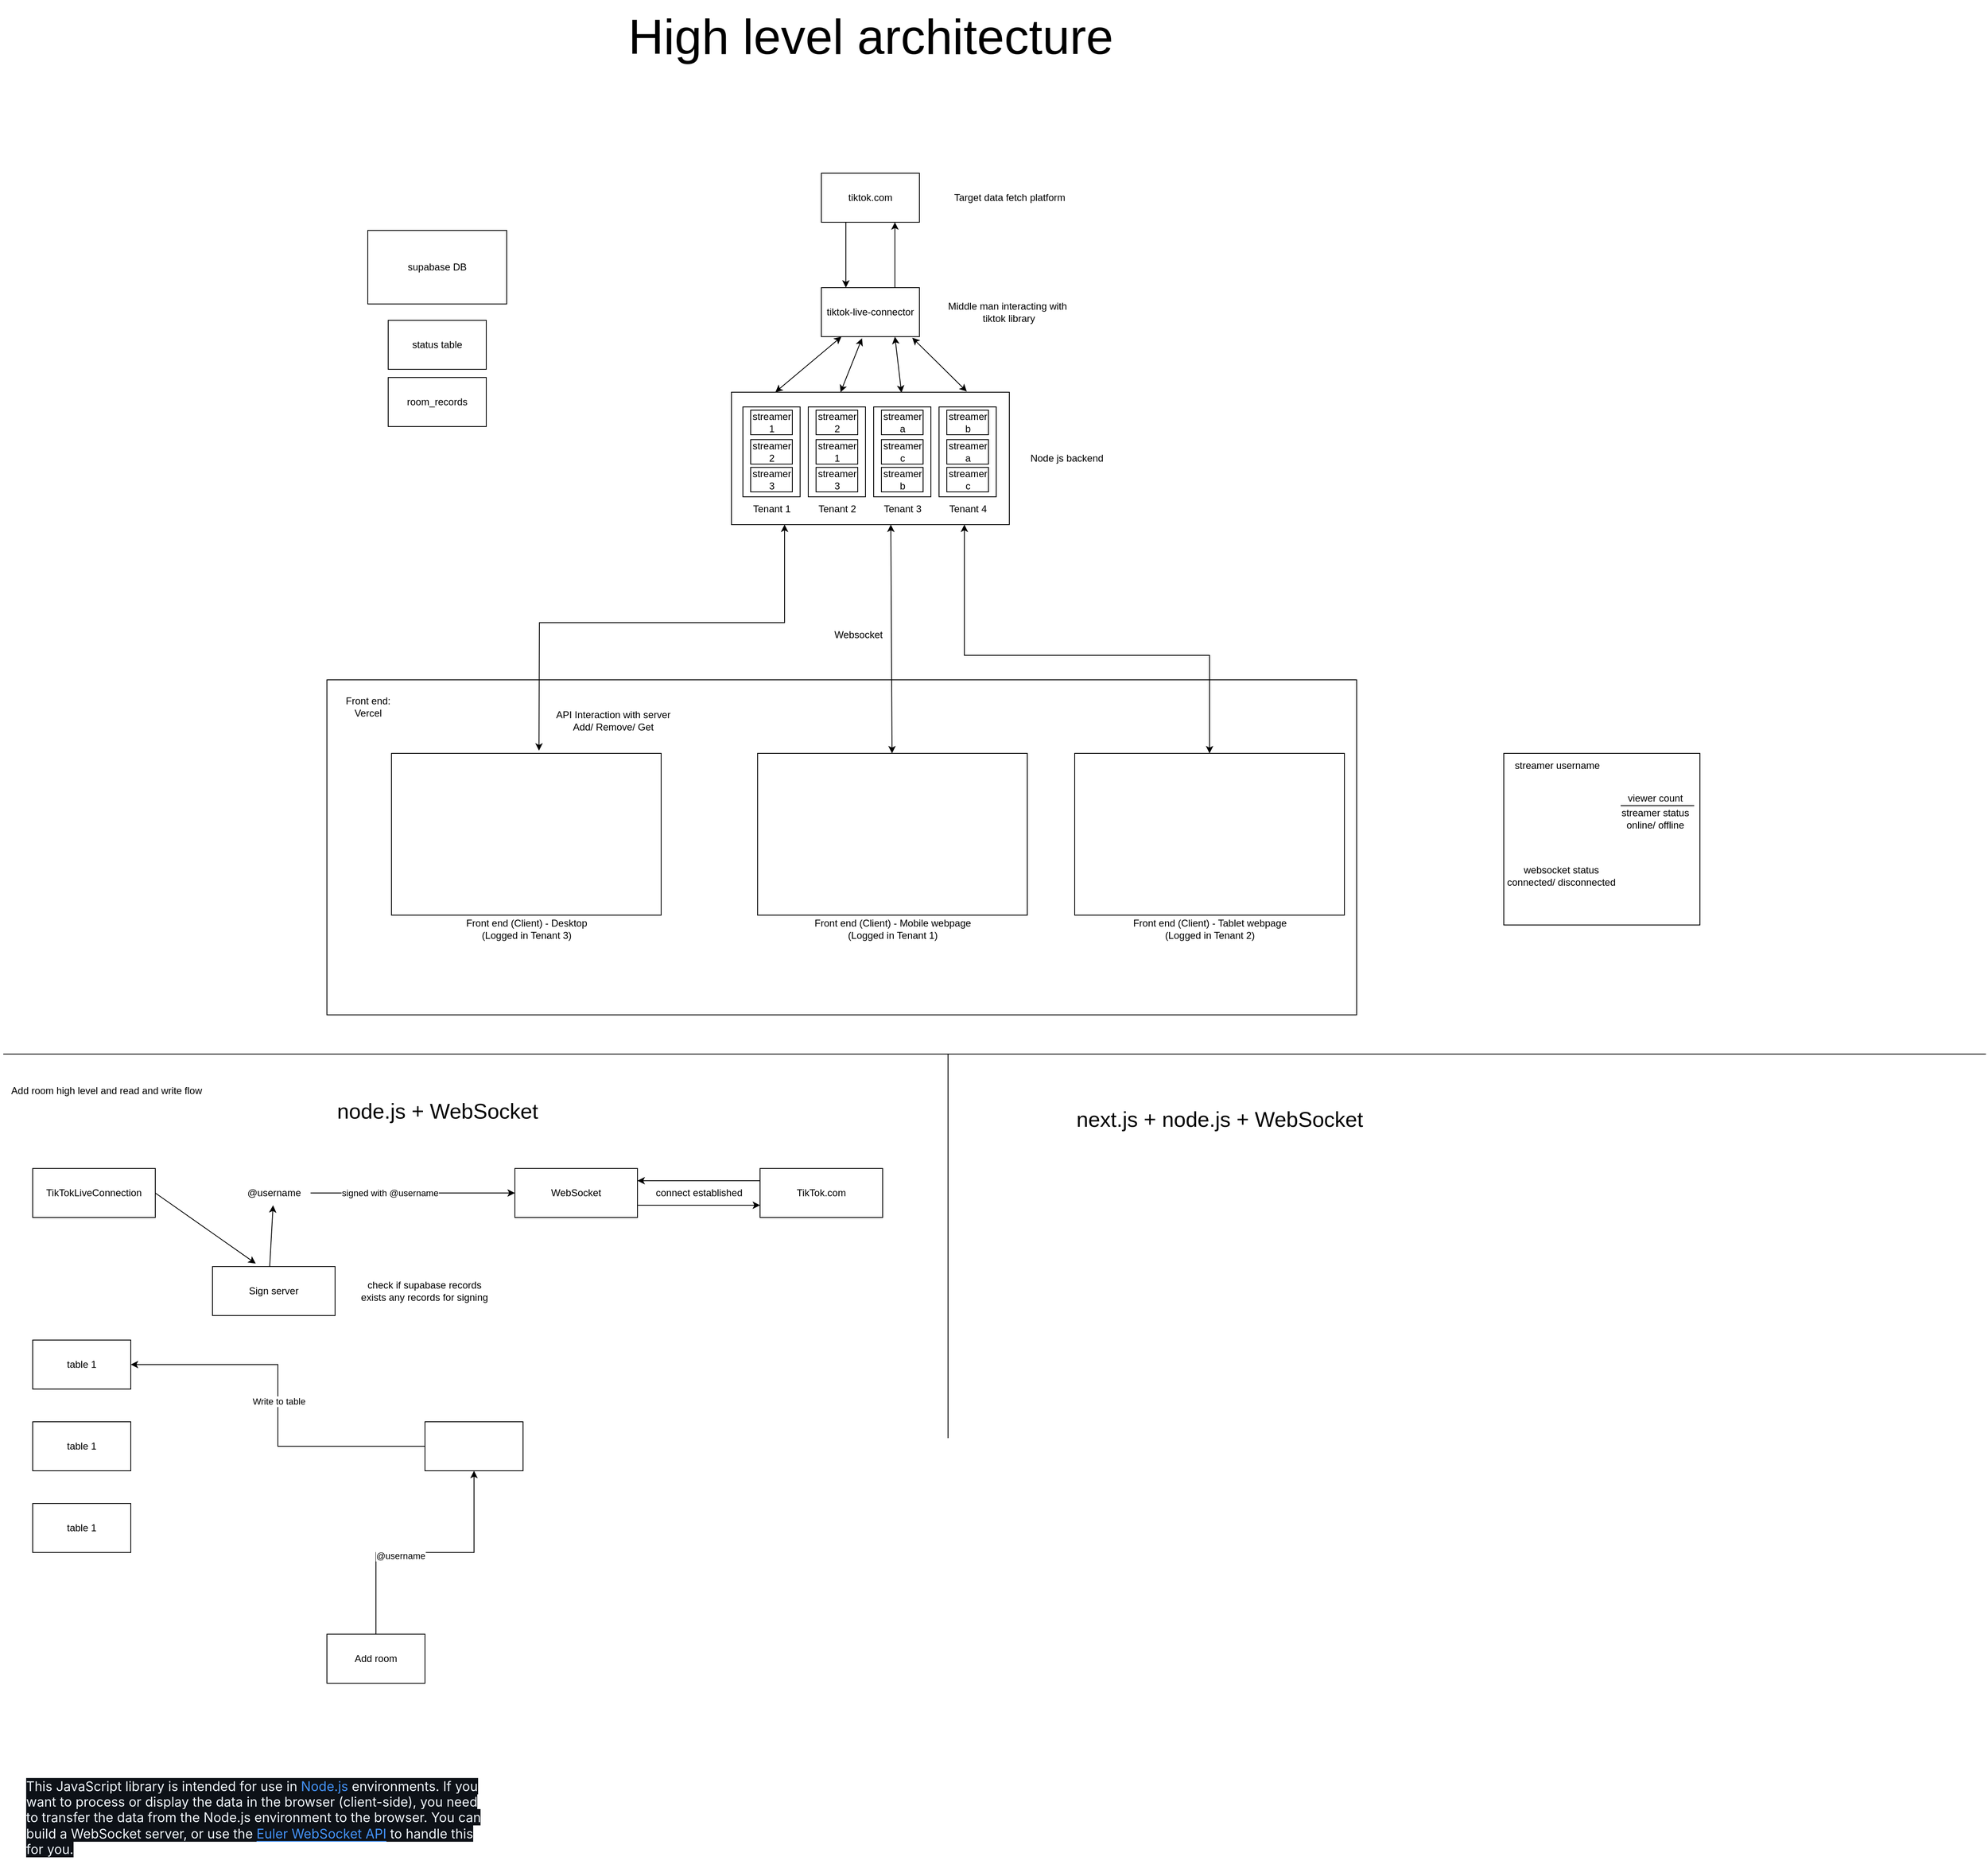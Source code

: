 <mxfile version="28.0.9">
  <diagram name="Page-1" id="sUdMuPfdtWDkw-8FiHI2">
    <mxGraphModel dx="4754" dy="3396" grid="1" gridSize="10" guides="1" tooltips="1" connect="1" arrows="1" fold="1" page="1" pageScale="1" pageWidth="850" pageHeight="1100" math="0" shadow="0">
      <root>
        <mxCell id="0" />
        <mxCell id="1" parent="0" />
        <mxCell id="PvUwMP0Rzv3YbJZ_aNjT-94" value="" style="rounded=0;whiteSpace=wrap;html=1;" vertex="1" parent="1">
          <mxGeometry x="-400" y="582" width="1260" height="410" as="geometry" />
        </mxCell>
        <mxCell id="PvUwMP0Rzv3YbJZ_aNjT-7" value="" style="rounded=0;whiteSpace=wrap;html=1;" vertex="1" parent="1">
          <mxGeometry x="95" y="230" width="340" height="162" as="geometry" />
        </mxCell>
        <mxCell id="PvUwMP0Rzv3YbJZ_aNjT-9" value="" style="rounded=0;whiteSpace=wrap;html=1;" vertex="1" parent="1">
          <mxGeometry x="127" y="672" width="330" height="198" as="geometry" />
        </mxCell>
        <mxCell id="PvUwMP0Rzv3YbJZ_aNjT-6" value="" style="rounded=0;whiteSpace=wrap;html=1;" vertex="1" parent="1">
          <mxGeometry x="109" y="248" width="70" height="110" as="geometry" />
        </mxCell>
        <mxCell id="PvUwMP0Rzv3YbJZ_aNjT-8" value="supabase DB" style="rounded=0;whiteSpace=wrap;html=1;" vertex="1" parent="1">
          <mxGeometry x="-350" y="32" width="170" height="90" as="geometry" />
        </mxCell>
        <mxCell id="PvUwMP0Rzv3YbJZ_aNjT-10" value="Front end (Client) - Mobile webpage&lt;br&gt;(Logged in Tenant 1)" style="text;html=1;align=center;verticalAlign=middle;resizable=0;points=[];autosize=1;strokeColor=none;fillColor=none;" vertex="1" parent="1">
          <mxGeometry x="187" y="867" width="210" height="40" as="geometry" />
        </mxCell>
        <mxCell id="PvUwMP0Rzv3YbJZ_aNjT-12" value="Tenant 1" style="text;html=1;align=center;verticalAlign=middle;resizable=0;points=[];autosize=1;strokeColor=none;fillColor=none;" vertex="1" parent="1">
          <mxGeometry x="109" y="358" width="70" height="30" as="geometry" />
        </mxCell>
        <mxCell id="PvUwMP0Rzv3YbJZ_aNjT-20" value="" style="rounded=0;whiteSpace=wrap;html=1;" vertex="1" parent="1">
          <mxGeometry x="269" y="248" width="70" height="110" as="geometry" />
        </mxCell>
        <mxCell id="PvUwMP0Rzv3YbJZ_aNjT-21" value="" style="rounded=0;whiteSpace=wrap;html=1;" vertex="1" parent="1">
          <mxGeometry x="349" y="248" width="70" height="110" as="geometry" />
        </mxCell>
        <mxCell id="PvUwMP0Rzv3YbJZ_aNjT-23" value="Tenant 2" style="text;html=1;align=center;verticalAlign=middle;resizable=0;points=[];autosize=1;strokeColor=none;fillColor=none;" vertex="1" parent="1">
          <mxGeometry x="189" y="358" width="70" height="30" as="geometry" />
        </mxCell>
        <mxCell id="PvUwMP0Rzv3YbJZ_aNjT-24" value="Tenant 3" style="text;html=1;align=center;verticalAlign=middle;resizable=0;points=[];autosize=1;strokeColor=none;fillColor=none;" vertex="1" parent="1">
          <mxGeometry x="269" y="358" width="70" height="30" as="geometry" />
        </mxCell>
        <mxCell id="PvUwMP0Rzv3YbJZ_aNjT-25" value="Tenant 4" style="text;html=1;align=center;verticalAlign=middle;resizable=0;points=[];autosize=1;strokeColor=none;fillColor=none;" vertex="1" parent="1">
          <mxGeometry x="349" y="358" width="70" height="30" as="geometry" />
        </mxCell>
        <mxCell id="PvUwMP0Rzv3YbJZ_aNjT-26" value="Websocket" style="text;html=1;align=center;verticalAlign=middle;resizable=0;points=[];autosize=1;strokeColor=none;fillColor=none;" vertex="1" parent="1">
          <mxGeometry x="210" y="512" width="80" height="30" as="geometry" />
        </mxCell>
        <mxCell id="PvUwMP0Rzv3YbJZ_aNjT-28" value="streamer 1" style="rounded=0;whiteSpace=wrap;html=1;" vertex="1" parent="1">
          <mxGeometry x="118.5" y="252" width="51" height="30" as="geometry" />
        </mxCell>
        <mxCell id="PvUwMP0Rzv3YbJZ_aNjT-29" value="streamer&lt;div&gt;2&lt;/div&gt;" style="rounded=0;whiteSpace=wrap;html=1;" vertex="1" parent="1">
          <mxGeometry x="118.5" y="288" width="51" height="30" as="geometry" />
        </mxCell>
        <mxCell id="PvUwMP0Rzv3YbJZ_aNjT-30" value="streamer&lt;div&gt;3&lt;/div&gt;" style="rounded=0;whiteSpace=wrap;html=1;" vertex="1" parent="1">
          <mxGeometry x="118.5" y="322" width="51" height="30" as="geometry" />
        </mxCell>
        <mxCell id="PvUwMP0Rzv3YbJZ_aNjT-35" value="" style="rounded=0;whiteSpace=wrap;html=1;" vertex="1" parent="1">
          <mxGeometry x="189" y="248" width="70" height="110" as="geometry" />
        </mxCell>
        <mxCell id="PvUwMP0Rzv3YbJZ_aNjT-36" value="streamer 2" style="rounded=0;whiteSpace=wrap;html=1;" vertex="1" parent="1">
          <mxGeometry x="198.5" y="252" width="51" height="30" as="geometry" />
        </mxCell>
        <mxCell id="PvUwMP0Rzv3YbJZ_aNjT-37" value="streamer 1" style="rounded=0;whiteSpace=wrap;html=1;" vertex="1" parent="1">
          <mxGeometry x="198.5" y="288" width="51" height="30" as="geometry" />
        </mxCell>
        <mxCell id="PvUwMP0Rzv3YbJZ_aNjT-38" value="streamer 3" style="rounded=0;whiteSpace=wrap;html=1;" vertex="1" parent="1">
          <mxGeometry x="198.5" y="322" width="51" height="30" as="geometry" />
        </mxCell>
        <mxCell id="PvUwMP0Rzv3YbJZ_aNjT-39" value="streamer a" style="rounded=0;whiteSpace=wrap;html=1;" vertex="1" parent="1">
          <mxGeometry x="278.5" y="252" width="51" height="30" as="geometry" />
        </mxCell>
        <mxCell id="PvUwMP0Rzv3YbJZ_aNjT-40" value="streamer c" style="rounded=0;whiteSpace=wrap;html=1;" vertex="1" parent="1">
          <mxGeometry x="278.5" y="288" width="51" height="30" as="geometry" />
        </mxCell>
        <mxCell id="PvUwMP0Rzv3YbJZ_aNjT-41" value="streamer b" style="rounded=0;whiteSpace=wrap;html=1;" vertex="1" parent="1">
          <mxGeometry x="278.5" y="322" width="51" height="30" as="geometry" />
        </mxCell>
        <mxCell id="PvUwMP0Rzv3YbJZ_aNjT-42" value="streamer b" style="rounded=0;whiteSpace=wrap;html=1;" vertex="1" parent="1">
          <mxGeometry x="358.5" y="252" width="51" height="30" as="geometry" />
        </mxCell>
        <mxCell id="PvUwMP0Rzv3YbJZ_aNjT-43" value="streamer a" style="rounded=0;whiteSpace=wrap;html=1;" vertex="1" parent="1">
          <mxGeometry x="358.5" y="288" width="51" height="30" as="geometry" />
        </mxCell>
        <mxCell id="PvUwMP0Rzv3YbJZ_aNjT-44" value="streamer c" style="rounded=0;whiteSpace=wrap;html=1;" vertex="1" parent="1">
          <mxGeometry x="358.5" y="322" width="51" height="30" as="geometry" />
        </mxCell>
        <mxCell id="PvUwMP0Rzv3YbJZ_aNjT-50" style="edgeStyle=orthogonalEdgeStyle;rounded=0;orthogonalLoop=1;jettySize=auto;html=1;exitX=0.75;exitY=0;exitDx=0;exitDy=0;entryX=0.75;entryY=1;entryDx=0;entryDy=0;" edge="1" parent="1" source="PvUwMP0Rzv3YbJZ_aNjT-46" target="PvUwMP0Rzv3YbJZ_aNjT-48">
          <mxGeometry relative="1" as="geometry" />
        </mxCell>
        <mxCell id="PvUwMP0Rzv3YbJZ_aNjT-46" value="tiktok-live-connector" style="rounded=0;whiteSpace=wrap;html=1;" vertex="1" parent="1">
          <mxGeometry x="205" y="102" width="120" height="60" as="geometry" />
        </mxCell>
        <mxCell id="PvUwMP0Rzv3YbJZ_aNjT-49" style="edgeStyle=orthogonalEdgeStyle;rounded=0;orthogonalLoop=1;jettySize=auto;html=1;exitX=0.25;exitY=1;exitDx=0;exitDy=0;entryX=0.25;entryY=0;entryDx=0;entryDy=0;" edge="1" parent="1" source="PvUwMP0Rzv3YbJZ_aNjT-48" target="PvUwMP0Rzv3YbJZ_aNjT-46">
          <mxGeometry relative="1" as="geometry" />
        </mxCell>
        <mxCell id="PvUwMP0Rzv3YbJZ_aNjT-48" value="tiktok.com" style="rounded=0;whiteSpace=wrap;html=1;" vertex="1" parent="1">
          <mxGeometry x="205" y="-38" width="120" height="60" as="geometry" />
        </mxCell>
        <mxCell id="PvUwMP0Rzv3YbJZ_aNjT-54" value="" style="endArrow=classic;startArrow=classic;html=1;rounded=0;entryX=0.75;entryY=1;entryDx=0;entryDy=0;exitX=0.612;exitY=0.004;exitDx=0;exitDy=0;exitPerimeter=0;" edge="1" parent="1" source="PvUwMP0Rzv3YbJZ_aNjT-7" target="PvUwMP0Rzv3YbJZ_aNjT-46">
          <mxGeometry width="50" height="50" relative="1" as="geometry">
            <mxPoint x="270" y="232" as="sourcePoint" />
            <mxPoint x="320" y="182" as="targetPoint" />
          </mxGeometry>
        </mxCell>
        <mxCell id="PvUwMP0Rzv3YbJZ_aNjT-55" value="" style="endArrow=classic;startArrow=classic;html=1;rounded=0;entryX=0.205;entryY=0.972;entryDx=0;entryDy=0;entryPerimeter=0;exitX=0.158;exitY=0;exitDx=0;exitDy=0;exitPerimeter=0;" edge="1" parent="1" source="PvUwMP0Rzv3YbJZ_aNjT-7">
          <mxGeometry width="50" height="50" relative="1" as="geometry">
            <mxPoint x="160" y="233.68" as="sourcePoint" />
            <mxPoint x="229.6" y="162.0" as="targetPoint" />
          </mxGeometry>
        </mxCell>
        <mxCell id="PvUwMP0Rzv3YbJZ_aNjT-56" value="" style="endArrow=classic;startArrow=classic;html=1;rounded=0;entryX=0.415;entryY=1.034;entryDx=0;entryDy=0;entryPerimeter=0;" edge="1" parent="1" target="PvUwMP0Rzv3YbJZ_aNjT-46">
          <mxGeometry width="50" height="50" relative="1" as="geometry">
            <mxPoint x="228.5" y="230" as="sourcePoint" />
            <mxPoint x="278.5" y="180" as="targetPoint" />
          </mxGeometry>
        </mxCell>
        <mxCell id="PvUwMP0Rzv3YbJZ_aNjT-57" value="" style="endArrow=classic;startArrow=classic;html=1;rounded=0;entryX=0.847;entryY=-0.005;entryDx=0;entryDy=0;entryPerimeter=0;exitX=0.927;exitY=1.022;exitDx=0;exitDy=0;exitPerimeter=0;" edge="1" parent="1" source="PvUwMP0Rzv3YbJZ_aNjT-46" target="PvUwMP0Rzv3YbJZ_aNjT-7">
          <mxGeometry width="50" height="50" relative="1" as="geometry">
            <mxPoint x="329.5" y="192" as="sourcePoint" />
            <mxPoint x="379.5" y="142" as="targetPoint" />
          </mxGeometry>
        </mxCell>
        <mxCell id="PvUwMP0Rzv3YbJZ_aNjT-60" value="" style="shape=image;html=1;verticalAlign=top;verticalLabelPosition=bottom;labelBackgroundColor=#ffffff;imageAspect=0;aspect=fixed;image=https://icons.diagrams.net/icon-cache1/Online_Marketing_Hand_Drawn_vol_4-2934/web__globe__data__technology__list__menu__webpage-562.svg" vertex="1" parent="1">
          <mxGeometry x="217" y="692" width="150" height="150" as="geometry" />
        </mxCell>
        <mxCell id="PvUwMP0Rzv3YbJZ_aNjT-61" value="" style="rounded=0;whiteSpace=wrap;html=1;" vertex="1" parent="1">
          <mxGeometry x="515" y="672" width="330" height="198" as="geometry" />
        </mxCell>
        <mxCell id="PvUwMP0Rzv3YbJZ_aNjT-62" value="Front end (Client) - Tablet webpage&lt;br&gt;(Logged in Tenant 2)" style="text;html=1;align=center;verticalAlign=middle;resizable=0;points=[];autosize=1;strokeColor=none;fillColor=none;" vertex="1" parent="1">
          <mxGeometry x="575" y="867" width="210" height="40" as="geometry" />
        </mxCell>
        <mxCell id="PvUwMP0Rzv3YbJZ_aNjT-63" value="" style="shape=image;html=1;verticalAlign=top;verticalLabelPosition=bottom;labelBackgroundColor=#ffffff;imageAspect=0;aspect=fixed;image=https://icons.diagrams.net/icon-cache1/Online_Marketing_Hand_Drawn_vol_4-2934/web__globe__data__technology__list__menu__webpage-562.svg" vertex="1" parent="1">
          <mxGeometry x="605" y="692" width="150" height="150" as="geometry" />
        </mxCell>
        <mxCell id="PvUwMP0Rzv3YbJZ_aNjT-64" value="" style="rounded=0;whiteSpace=wrap;html=1;" vertex="1" parent="1">
          <mxGeometry x="-321" y="672" width="330" height="198" as="geometry" />
        </mxCell>
        <mxCell id="PvUwMP0Rzv3YbJZ_aNjT-65" value="Front end (Client) - Desktop&lt;br&gt;(Logged in Tenant 3)" style="text;html=1;align=center;verticalAlign=middle;resizable=0;points=[];autosize=1;strokeColor=none;fillColor=none;" vertex="1" parent="1">
          <mxGeometry x="-241" y="867" width="170" height="40" as="geometry" />
        </mxCell>
        <mxCell id="PvUwMP0Rzv3YbJZ_aNjT-66" value="" style="shape=image;html=1;verticalAlign=top;verticalLabelPosition=bottom;labelBackgroundColor=#ffffff;imageAspect=0;aspect=fixed;image=https://icons.diagrams.net/icon-cache1/Online_Marketing_Hand_Drawn_vol_4-2934/web__globe__data__technology__list__menu__webpage-562.svg" vertex="1" parent="1">
          <mxGeometry x="-231" y="692" width="150" height="150" as="geometry" />
        </mxCell>
        <mxCell id="PvUwMP0Rzv3YbJZ_aNjT-67" value="Node js backend" style="text;html=1;align=center;verticalAlign=middle;resizable=0;points=[];autosize=1;strokeColor=none;fillColor=none;" vertex="1" parent="1">
          <mxGeometry x="450" y="296" width="110" height="30" as="geometry" />
        </mxCell>
        <mxCell id="PvUwMP0Rzv3YbJZ_aNjT-72" value="status table" style="rounded=0;whiteSpace=wrap;html=1;" vertex="1" parent="1">
          <mxGeometry x="-325" y="142" width="120" height="60" as="geometry" />
        </mxCell>
        <mxCell id="PvUwMP0Rzv3YbJZ_aNjT-73" value="room_records" style="whiteSpace=wrap;html=1;" vertex="1" parent="1">
          <mxGeometry x="-325" y="212" width="120" height="60" as="geometry" />
        </mxCell>
        <mxCell id="PvUwMP0Rzv3YbJZ_aNjT-74" value="" style="whiteSpace=wrap;html=1;" vertex="1" parent="1">
          <mxGeometry x="1040" y="672" width="240" height="210" as="geometry" />
        </mxCell>
        <mxCell id="PvUwMP0Rzv3YbJZ_aNjT-75" value="streamer username" style="text;html=1;align=center;verticalAlign=middle;resizable=0;points=[];autosize=1;strokeColor=none;fillColor=none;" vertex="1" parent="1">
          <mxGeometry x="1040" y="672" width="130" height="30" as="geometry" />
        </mxCell>
        <mxCell id="PvUwMP0Rzv3YbJZ_aNjT-76" value="viewer count" style="text;html=1;align=center;verticalAlign=middle;resizable=0;points=[];autosize=1;strokeColor=none;fillColor=none;" vertex="1" parent="1">
          <mxGeometry x="1180" y="712" width="90" height="30" as="geometry" />
        </mxCell>
        <mxCell id="PvUwMP0Rzv3YbJZ_aNjT-77" value="websocket status&lt;br&gt;connected/ disconnected" style="text;html=1;align=center;verticalAlign=middle;resizable=0;points=[];autosize=1;strokeColor=none;fillColor=none;" vertex="1" parent="1">
          <mxGeometry x="1030" y="802" width="160" height="40" as="geometry" />
        </mxCell>
        <mxCell id="PvUwMP0Rzv3YbJZ_aNjT-78" value="streamer status&lt;br&gt;online/ offline" style="text;html=1;align=center;verticalAlign=middle;resizable=0;points=[];autosize=1;strokeColor=none;fillColor=none;" vertex="1" parent="1">
          <mxGeometry x="1170" y="732" width="110" height="40" as="geometry" />
        </mxCell>
        <mxCell id="PvUwMP0Rzv3YbJZ_aNjT-79" value="" style="endArrow=none;html=1;rounded=0;" edge="1" parent="1">
          <mxGeometry width="50" height="50" relative="1" as="geometry">
            <mxPoint x="1273" y="736" as="sourcePoint" />
            <mxPoint x="1183" y="736" as="targetPoint" />
          </mxGeometry>
        </mxCell>
        <mxCell id="PvUwMP0Rzv3YbJZ_aNjT-86" value="" style="endArrow=classic;startArrow=classic;html=1;rounded=0;exitX=0.5;exitY=0;exitDx=0;exitDy=0;" edge="1" parent="1" source="PvUwMP0Rzv3YbJZ_aNjT-61">
          <mxGeometry width="50" height="50" relative="1" as="geometry">
            <mxPoint x="380" y="532" as="sourcePoint" />
            <mxPoint x="380" y="392" as="targetPoint" />
            <Array as="points">
              <mxPoint x="680" y="552" />
              <mxPoint x="380" y="552" />
            </Array>
          </mxGeometry>
        </mxCell>
        <mxCell id="PvUwMP0Rzv3YbJZ_aNjT-87" value="" style="endArrow=classic;startArrow=classic;html=1;rounded=0;exitX=0.547;exitY=-0.017;exitDx=0;exitDy=0;exitPerimeter=0;" edge="1" parent="1" source="PvUwMP0Rzv3YbJZ_aNjT-64">
          <mxGeometry width="50" height="50" relative="1" as="geometry">
            <mxPoint x="110" y="442" as="sourcePoint" />
            <mxPoint x="160" y="392" as="targetPoint" />
            <Array as="points">
              <mxPoint x="-140" y="512" />
              <mxPoint x="160" y="512" />
            </Array>
          </mxGeometry>
        </mxCell>
        <mxCell id="PvUwMP0Rzv3YbJZ_aNjT-88" value="" style="endArrow=classic;startArrow=classic;html=1;rounded=0;" edge="1" parent="1" source="PvUwMP0Rzv3YbJZ_aNjT-9">
          <mxGeometry width="50" height="50" relative="1" as="geometry">
            <mxPoint x="240" y="442" as="sourcePoint" />
            <mxPoint x="290" y="392" as="targetPoint" />
          </mxGeometry>
        </mxCell>
        <mxCell id="PvUwMP0Rzv3YbJZ_aNjT-89" value="API Interaction with server&lt;br&gt;Add/ Remove/ Get" style="text;html=1;align=center;verticalAlign=middle;resizable=0;points=[];autosize=1;strokeColor=none;fillColor=none;" vertex="1" parent="1">
          <mxGeometry x="-130" y="612" width="160" height="40" as="geometry" />
        </mxCell>
        <mxCell id="PvUwMP0Rzv3YbJZ_aNjT-90" value="High level architecture" style="text;html=1;align=center;verticalAlign=middle;resizable=0;points=[];autosize=1;strokeColor=none;fillColor=none;fontSize=60;" vertex="1" parent="1">
          <mxGeometry x="-45" y="-250" width="620" height="90" as="geometry" />
        </mxCell>
        <mxCell id="PvUwMP0Rzv3YbJZ_aNjT-91" value="Target data fetch platform" style="text;html=1;align=center;verticalAlign=middle;resizable=0;points=[];autosize=1;strokeColor=none;fillColor=none;" vertex="1" parent="1">
          <mxGeometry x="355" y="-23" width="160" height="30" as="geometry" />
        </mxCell>
        <mxCell id="PvUwMP0Rzv3YbJZ_aNjT-92" value="Middle man interacting with&amp;nbsp;&lt;br&gt;tiktok library" style="text;html=1;align=center;verticalAlign=middle;resizable=0;points=[];autosize=1;strokeColor=none;fillColor=none;" vertex="1" parent="1">
          <mxGeometry x="349" y="112" width="170" height="40" as="geometry" />
        </mxCell>
        <mxCell id="PvUwMP0Rzv3YbJZ_aNjT-95" value="Front end:&lt;br&gt;Vercel" style="text;html=1;align=center;verticalAlign=middle;resizable=0;points=[];autosize=1;strokeColor=none;fillColor=none;" vertex="1" parent="1">
          <mxGeometry x="-390" y="595" width="80" height="40" as="geometry" />
        </mxCell>
        <mxCell id="PvUwMP0Rzv3YbJZ_aNjT-96" value="" style="endArrow=none;html=1;rounded=0;" edge="1" parent="1">
          <mxGeometry width="50" height="50" relative="1" as="geometry">
            <mxPoint x="-796" y="1040" as="sourcePoint" />
            <mxPoint x="1630" y="1040" as="targetPoint" />
          </mxGeometry>
        </mxCell>
        <mxCell id="PvUwMP0Rzv3YbJZ_aNjT-97" value="Add room high level and read and write flow" style="text;html=1;align=center;verticalAlign=middle;resizable=0;points=[];autosize=1;strokeColor=none;fillColor=none;" vertex="1" parent="1">
          <mxGeometry x="-800" y="1070" width="260" height="30" as="geometry" />
        </mxCell>
        <mxCell id="PvUwMP0Rzv3YbJZ_aNjT-98" value="table 1" style="rounded=0;whiteSpace=wrap;html=1;" vertex="1" parent="1">
          <mxGeometry x="-760" y="1390" width="120" height="60" as="geometry" />
        </mxCell>
        <mxCell id="PvUwMP0Rzv3YbJZ_aNjT-99" value="table 1" style="rounded=0;whiteSpace=wrap;html=1;" vertex="1" parent="1">
          <mxGeometry x="-760" y="1490" width="120" height="60" as="geometry" />
        </mxCell>
        <mxCell id="PvUwMP0Rzv3YbJZ_aNjT-100" value="table 1" style="rounded=0;whiteSpace=wrap;html=1;" vertex="1" parent="1">
          <mxGeometry x="-760" y="1590" width="120" height="60" as="geometry" />
        </mxCell>
        <mxCell id="PvUwMP0Rzv3YbJZ_aNjT-106" style="edgeStyle=orthogonalEdgeStyle;rounded=0;orthogonalLoop=1;jettySize=auto;html=1;entryX=1;entryY=0.5;entryDx=0;entryDy=0;" edge="1" parent="1" source="PvUwMP0Rzv3YbJZ_aNjT-101" target="PvUwMP0Rzv3YbJZ_aNjT-98">
          <mxGeometry relative="1" as="geometry" />
        </mxCell>
        <mxCell id="PvUwMP0Rzv3YbJZ_aNjT-107" value="Write to table" style="edgeLabel;html=1;align=center;verticalAlign=middle;resizable=0;points=[];" vertex="1" connectable="0" parent="PvUwMP0Rzv3YbJZ_aNjT-106">
          <mxGeometry x="0.021" y="-1" relative="1" as="geometry">
            <mxPoint as="offset" />
          </mxGeometry>
        </mxCell>
        <mxCell id="PvUwMP0Rzv3YbJZ_aNjT-101" value="" style="rounded=0;whiteSpace=wrap;html=1;" vertex="1" parent="1">
          <mxGeometry x="-280" y="1490" width="120" height="60" as="geometry" />
        </mxCell>
        <mxCell id="PvUwMP0Rzv3YbJZ_aNjT-104" style="edgeStyle=orthogonalEdgeStyle;rounded=0;orthogonalLoop=1;jettySize=auto;html=1;entryX=0.5;entryY=1;entryDx=0;entryDy=0;" edge="1" parent="1" source="PvUwMP0Rzv3YbJZ_aNjT-103" target="PvUwMP0Rzv3YbJZ_aNjT-101">
          <mxGeometry relative="1" as="geometry" />
        </mxCell>
        <mxCell id="PvUwMP0Rzv3YbJZ_aNjT-105" value="@username" style="edgeLabel;html=1;align=center;verticalAlign=middle;resizable=0;points=[];" vertex="1" connectable="0" parent="PvUwMP0Rzv3YbJZ_aNjT-104">
          <mxGeometry x="-0.187" y="-4" relative="1" as="geometry">
            <mxPoint as="offset" />
          </mxGeometry>
        </mxCell>
        <mxCell id="PvUwMP0Rzv3YbJZ_aNjT-103" value="Add room" style="rounded=0;whiteSpace=wrap;html=1;" vertex="1" parent="1">
          <mxGeometry x="-400" y="1750" width="120" height="60" as="geometry" />
        </mxCell>
        <mxCell id="PvUwMP0Rzv3YbJZ_aNjT-113" value="TikTokLiveConnection" style="rounded=0;whiteSpace=wrap;html=1;" vertex="1" parent="1">
          <mxGeometry x="-760" y="1180" width="150" height="60" as="geometry" />
        </mxCell>
        <mxCell id="PvUwMP0Rzv3YbJZ_aNjT-118" value="Sign server" style="rounded=0;whiteSpace=wrap;html=1;" vertex="1" parent="1">
          <mxGeometry x="-540" y="1300" width="150" height="60" as="geometry" />
        </mxCell>
        <mxCell id="PvUwMP0Rzv3YbJZ_aNjT-134" style="edgeStyle=orthogonalEdgeStyle;rounded=0;orthogonalLoop=1;jettySize=auto;html=1;exitX=1;exitY=0.75;exitDx=0;exitDy=0;entryX=0;entryY=0.75;entryDx=0;entryDy=0;" edge="1" parent="1" source="PvUwMP0Rzv3YbJZ_aNjT-120" target="PvUwMP0Rzv3YbJZ_aNjT-124">
          <mxGeometry relative="1" as="geometry" />
        </mxCell>
        <mxCell id="PvUwMP0Rzv3YbJZ_aNjT-120" value="WebSocket" style="rounded=0;whiteSpace=wrap;html=1;" vertex="1" parent="1">
          <mxGeometry x="-170" y="1180" width="150" height="60" as="geometry" />
        </mxCell>
        <mxCell id="PvUwMP0Rzv3YbJZ_aNjT-133" style="edgeStyle=orthogonalEdgeStyle;rounded=0;orthogonalLoop=1;jettySize=auto;html=1;exitX=0;exitY=0.25;exitDx=0;exitDy=0;entryX=1;entryY=0.25;entryDx=0;entryDy=0;" edge="1" parent="1" source="PvUwMP0Rzv3YbJZ_aNjT-124" target="PvUwMP0Rzv3YbJZ_aNjT-120">
          <mxGeometry relative="1" as="geometry" />
        </mxCell>
        <mxCell id="PvUwMP0Rzv3YbJZ_aNjT-124" value="TikTok.com" style="rounded=0;whiteSpace=wrap;html=1;" vertex="1" parent="1">
          <mxGeometry x="130" y="1180" width="150" height="60" as="geometry" />
        </mxCell>
        <mxCell id="PvUwMP0Rzv3YbJZ_aNjT-131" style="edgeStyle=orthogonalEdgeStyle;rounded=0;orthogonalLoop=1;jettySize=auto;html=1;entryX=0;entryY=0.5;entryDx=0;entryDy=0;" edge="1" parent="1" source="PvUwMP0Rzv3YbJZ_aNjT-128" target="PvUwMP0Rzv3YbJZ_aNjT-120">
          <mxGeometry relative="1" as="geometry" />
        </mxCell>
        <mxCell id="PvUwMP0Rzv3YbJZ_aNjT-132" value="signed with @username" style="edgeLabel;html=1;align=center;verticalAlign=middle;resizable=0;points=[];" vertex="1" connectable="0" parent="PvUwMP0Rzv3YbJZ_aNjT-131">
          <mxGeometry x="-0.228" relative="1" as="geometry">
            <mxPoint as="offset" />
          </mxGeometry>
        </mxCell>
        <mxCell id="PvUwMP0Rzv3YbJZ_aNjT-128" value="@username" style="text;html=1;align=center;verticalAlign=middle;resizable=0;points=[];autosize=1;strokeColor=none;fillColor=none;" vertex="1" parent="1">
          <mxGeometry x="-510" y="1195" width="90" height="30" as="geometry" />
        </mxCell>
        <mxCell id="PvUwMP0Rzv3YbJZ_aNjT-129" value="" style="endArrow=classic;html=1;rounded=0;entryX=0.353;entryY=-0.061;entryDx=0;entryDy=0;entryPerimeter=0;" edge="1" parent="1" target="PvUwMP0Rzv3YbJZ_aNjT-118">
          <mxGeometry width="50" height="50" relative="1" as="geometry">
            <mxPoint x="-610" y="1210" as="sourcePoint" />
            <mxPoint x="-560" y="1160" as="targetPoint" />
          </mxGeometry>
        </mxCell>
        <mxCell id="PvUwMP0Rzv3YbJZ_aNjT-130" value="" style="endArrow=classic;html=1;rounded=0;" edge="1" parent="1" target="PvUwMP0Rzv3YbJZ_aNjT-128">
          <mxGeometry width="50" height="50" relative="1" as="geometry">
            <mxPoint x="-470" y="1300" as="sourcePoint" />
            <mxPoint x="-420" y="1250" as="targetPoint" />
          </mxGeometry>
        </mxCell>
        <mxCell id="PvUwMP0Rzv3YbJZ_aNjT-135" value="connect established" style="text;html=1;align=center;verticalAlign=middle;resizable=0;points=[];autosize=1;strokeColor=none;fillColor=none;" vertex="1" parent="1">
          <mxGeometry x="-10" y="1195" width="130" height="30" as="geometry" />
        </mxCell>
        <mxCell id="PvUwMP0Rzv3YbJZ_aNjT-137" value="check if supabase records &lt;br&gt;exists any records for signing" style="text;html=1;align=center;verticalAlign=middle;resizable=0;points=[];autosize=1;strokeColor=none;fillColor=none;" vertex="1" parent="1">
          <mxGeometry x="-371" y="1310" width="180" height="40" as="geometry" />
        </mxCell>
        <mxCell id="PvUwMP0Rzv3YbJZ_aNjT-138" value="node.js + WebSocket" style="text;html=1;align=center;verticalAlign=middle;resizable=0;points=[];autosize=1;strokeColor=none;fillColor=none;fontSize=26;" vertex="1" parent="1">
          <mxGeometry x="-400" y="1090" width="270" height="40" as="geometry" />
        </mxCell>
        <mxCell id="PvUwMP0Rzv3YbJZ_aNjT-140" value="&lt;span style=&quot;color: rgba(0, 0, 0, 0); font-family: monospace; font-size: 0px; text-align: start;&quot;&gt;%3CmxGraphModel%3E%3Croot%3E%3CmxCell%20id%3D%220%22%2F%3E%3CmxCell%20id%3D%221%22%20parent%3D%220%22%2F%3E%3CUserObject%20label%3D%22%26lt%3Bspan%20style%3D%26quot%3Bcolor%3A%20rgb(240%2C%20246%2C%20252)%3B%20font-family%3A%20-apple-system%2C%20%26amp%3Bquot%3Bsystem-ui%26amp%3Bquot%3B%2C%20%26amp%3Bquot%3BSegoe%20UI%26amp%3Bquot%3B%2C%20%26amp%3Bquot%3BNoto%20Sans%26amp%3Bquot%3B%2C%20Helvetica%2C%20Arial%2C%20sans-serif%2C%20%26amp%3Bquot%3BApple%20Color%20Emoji%26amp%3Bquot%3B%2C%20%26amp%3Bquot%3BSegoe%20UI%20Emoji%26amp%3Bquot%3B%3B%20font-size%3A%2016px%3B%20font-style%3A%20normal%3B%20font-variant-ligatures%3A%20normal%3B%20font-variant-caps%3A%20normal%3B%20font-weight%3A%20400%3B%20letter-spacing%3A%20normal%3B%20orphans%3A%202%3B%20text-align%3A%20start%3B%20text-indent%3A%200px%3B%20text-transform%3A%20none%3B%20widows%3A%202%3B%20word-spacing%3A%200px%3B%20-webkit-text-stroke-width%3A%200px%3B%20white-space%3A%20normal%3B%20background-color%3A%20rgb(13%2C%2017%2C%2023)%3B%20text-decoration-thickness%3A%20initial%3B%20text-decoration-style%3A%20initial%3B%20text-decoration-color%3A%20initial%3B%20display%3A%20inline%20!important%3B%20float%3A%20none%3B%26quot%3B%26gt%3BThis%20JavaScript%20library%20is%20intended%20for%20use%20in%26lt%3Bspan%26gt%3B%26amp%3Bnbsp%3B%26lt%3B%2Fspan%26gt%3B%26lt%3B%2Fspan%26gt%3B%26lt%3Ba%20href%3D%26quot%3Bhttps%3A%2F%2Fnodejs.org%2F%26quot%3B%20rel%3D%26quot%3Bnofollow%26quot%3B%20style%3D%26quot%3Bbox-sizing%3A%20border-box%3B%20background-color%3A%20rgb(13%2C%2017%2C%2023)%3B%20color%3A%20rgb(68%2C%20147%2C%20248)%3B%20text-decoration%3A%20underline%3B%20text-underline-offset%3A%200.2rem%3B%20font-family%3A%20-apple-system%2C%20%26amp%3Bquot%3Bsystem-ui%26amp%3Bquot%3B%2C%20%26amp%3Bquot%3BSegoe%20UI%26amp%3Bquot%3B%2C%20%26amp%3Bquot%3BNoto%20Sans%26amp%3Bquot%3B%2C%20Helvetica%2C%20Arial%2C%20sans-serif%2C%20%26amp%3Bquot%3BApple%20Color%20Emoji%26amp%3Bquot%3B%2C%20%26amp%3Bquot%3BSegoe%20UI%20Emoji%26amp%3Bquot%3B%3B%20font-size%3A%2016px%3B%20font-style%3A%20normal%3B%20font-variant-ligatures%3A%20normal%3B%20font-variant-caps%3A%20normal%3B%20font-weight%3A%20400%3B%20letter-spacing%3A%20normal%3B%20orphans%3A%202%3B%20text-align%3A%20start%3B%20text-indent%3A%200px%3B%20text-transform%3A%20none%3B%20widows%3A%202%3B%20word-spacing%3A%200px%3B%20-webkit-text-stroke-width%3A%200px%3B%20white-space%3A%20normal%3B%26quot%3B%26gt%3BNode.js%26lt%3B%2Fa%26gt%3B%26lt%3Bspan%20style%3D%26quot%3Bcolor%3A%20rgb(240%2C%20246%2C%20252)%3B%20font-family%3A%20-apple-system%2C%20%26amp%3Bquot%3Bsystem-ui%26amp%3Bquot%3B%2C%20%26amp%3Bquot%3BSegoe%20UI%26amp%3Bquot%3B%2C%20%26amp%3Bquot%3BNoto%20Sans%26amp%3Bquot%3B%2C%20Helvetica%2C%20Arial%2C%20sans-serif%2C%20%26amp%3Bquot%3BApple%20Color%20Emoji%26amp%3Bquot%3B%2C%20%26amp%3Bquot%3BSegoe%20UI%20Emoji%26amp%3Bquot%3B%3B%20font-size%3A%2016px%3B%20font-style%3A%20normal%3B%20font-variant-ligatures%3A%20normal%3B%20font-variant-caps%3A%20normal%3B%20font-weight%3A%20400%3B%20letter-spacing%3A%20normal%3B%20orphans%3A%202%3B%20text-align%3A%20start%3B%20text-indent%3A%200px%3B%20text-transform%3A%20none%3B%20widows%3A%202%3B%20word-spacing%3A%200px%3B%20-webkit-text-stroke-width%3A%200px%3B%20white-space%3A%20normal%3B%20background-color%3A%20rgb(13%2C%2017%2C%2023)%3B%20text-decoration-thickness%3A%20initial%3B%20text-decoration-style%3A%20initial%3B%20text-decoration-color%3A%20initial%3B%20display%3A%20inline%20!important%3B%20float%3A%20none%3B%26quot%3B%26gt%3B%26lt%3Bspan%26gt%3B%26amp%3Bnbsp%3B%26lt%3B%2Fspan%26gt%3Benvironments.%20If%20you%20want%20to%20process%20or%20display%20the%20data%20in%20the%20browser%20(client-side)%2C%20you%20need%20to%20transfer%20the%20data%20from%20the%20Node.js%20environment%20to%20the%20browser.%20You%20can%20build%20a%20WebSocket%20server%2C%20or%20use%20the%26lt%3Bspan%26gt%3B%26amp%3Bnbsp%3B%26lt%3B%2Fspan%26gt%3B%26lt%3B%2Fspan%26gt%3B%26lt%3Ba%20href%3D%26quot%3Bhttps%3A%2F%2Fwww.eulerstream.com%2Fdocs%2Fsign-server%2Fwebsockets%26quot%3B%20rel%3D%26quot%3Bnofollow%26quot%3B%20style%3D%26quot%3Bbox-sizing%3A%20border-box%3B%20background-color%3A%20rgb(13%2C%2017%2C%2023)%3B%20color%3A%20rgb(68%2C%20147%2C%20248)%3B%20text-decoration%3A%20underline%3B%20text-underline-offset%3A%200.2rem%3B%20font-family%3A%20-apple-system%2C%20%26amp%3Bquot%3Bsystem-ui%26amp%3Bquot%3B%2C%20%26amp%3Bquot%3BSegoe%20UI%26amp%3Bquot%3B%2C%20%26amp%3Bquot%3BNoto%20Sans%26amp%3Bquot%3B%2C%20Helvetica%2C%20Arial%2C%20sans-serif%2C%20%26amp%3Bquot%3BApple%20Color%20Emoji%26amp%3Bquot%3B%2C%20%26amp%3Bquot%3BSegoe%20UI%20Emoji%26amp%3Bquot%3B%3B%20font-size%3A%2016px%3B%20font-style%3A%20normal%3B%20font-variant-ligatures%3A%20normal%3B%20font-variant-caps%3A%20normal%3B%20font-weight%3A%20400%3B%20letter-spacing%3A%20normal%3B%20orphans%3A%202%3B%20text-align%3A%20start%3B%20text-indent%3A%200px%3B%20text-transform%3A%20none%3B%20widows%3A%202%3B%20word-spacing%3A%200px%3B%20-webkit-text-stroke-width%3A%200px%3B%20white-space%3A%20normal%3B%26quot%3B%26gt%3BEuler%20WebSocket%20API%26lt%3B%2Fa%26gt%3B%26lt%3Bspan%20style%3D%26quot%3Bcolor%3A%20rgb(240%2C%20246%2C%20252)%3B%20font-family%3A%20-apple-system%2C%20%26amp%3Bquot%3Bsystem-ui%26amp%3Bquot%3B%2C%20%26amp%3Bquot%3BSegoe%20UI%26amp%3Bquot%3B%2C%20%26amp%3Bquot%3BNoto%20Sans%26amp%3Bquot%3B%2C%20Helvetica%2C%20Arial%2C%20sans-serif%2C%20%26amp%3Bquot%3BApple%20Color%20Emoji%26amp%3Bquot%3B%2C%20%26amp%3Bquot%3BSegoe%20UI%20Emoji%26amp%3Bquot%3B%3B%20font-size%3A%2016px%3B%20font-style%3A%20normal%3B%20font-variant-ligatures%3A%20normal%3B%20font-variant-caps%3A%20normal%3B%20font-weight%3A%20400%3B%20letter-spacing%3A%20normal%3B%20orphans%3A%202%3B%20text-align%3A%20start%3B%20text-indent%3A%200px%3B%20text-transform%3A%20none%3B%20widows%3A%202%3B%20word-spacing%3A%200px%3B%20-webkit-text-stroke-width%3A%200px%3B%20white-space%3A%20normal%3B%20background-color%3A%20rgb(13%2C%2017%2C%2023)%3B%20text-decoration-thickness%3A%20initial%3B%20text-decoration-style%3A%20initial%3B%20text-decoration-color%3A%20initial%3B%20display%3A%20inline%20!important%3B%20float%3A%20none%3B%26quot%3B%26gt%3B%26lt%3Bspan%26gt%3B%26amp%3Bnbsp%3B%26lt%3B%2Fspan%26gt%3Bto%20handle%20this%20for%20you.%26lt%3B%2Fspan%26gt%3B%22%20link%3D%22%26lt%3Bspan%20style%3D%26quot%3Bcolor%3A%20rgb(240%2C%20246%2C%20252)%3B%20font-family%3A%20-apple-system%2C%20%26amp%3Bquot%3Bsystem-ui%26amp%3Bquot%3B%2C%20%26amp%3Bquot%3BSegoe%20UI%26amp%3Bquot%3B%2C%20%26amp%3Bquot%3BNoto%20Sans%26amp%3Bquot%3B%2C%20Helvetica%2C%20Arial%2C%20sans-serif%2C%20%26amp%3Bquot%3BApple%20Color%20Emoji%26amp%3Bquot%3B%2C%20%26amp%3Bquot%3BSegoe%20UI%20Emoji%26amp%3Bquot%3B%3B%20font-size%3A%2016px%3B%20font-style%3A%20normal%3B%20font-variant-ligatures%3A%20normal%3B%20font-variant-caps%3A%20normal%3B%20font-weight%3A%20400%3B%20letter-spacing%3A%20normal%3B%20orphans%3A%202%3B%20text-align%3A%20start%3B%20text-indent%3A%200px%3B%20text-transform%3A%20none%3B%20widows%3A%202%3B%20word-spacing%3A%200px%3B%20-webkit-text-stroke-width%3A%200px%3B%20white-space%3A%20normal%3B%20background-color%3A%20rgb(13%2C%2017%2C%2023)%3B%20text-decoration-thickness%3A%20initial%3B%20text-decoration-style%3A%20initial%3B%20text-decoration-color%3A%20initial%3B%20display%3A%20inline%20!important%3B%20float%3A%20none%3B%26quot%3B%26gt%3BThis%20JavaScript%20library%20is%20intended%20for%20use%20in%26lt%3Bspan%26gt%3B%26amp%3Bnbsp%3B%26lt%3B%2Fspan%26gt%3B%26lt%3B%2Fspan%26gt%3B%26lt%3Ba%20href%3D%26quot%3Bhttps%3A%2F%2Fnodejs.org%2F%26quot%3B%20rel%3D%26quot%3Bnofollow%26quot%3B%20style%3D%26quot%3Bbox-sizing%3A%20border-box%3B%20background-color%3A%20rgb(13%2C%2017%2C%2023)%3B%20color%3A%20rgb(68%2C%20147%2C%20248)%3B%20text-decoration%3A%20underline%3B%20text-underline-offset%3A%200.2rem%3B%20font-family%3A%20-apple-system%2C%20%26amp%3Bquot%3Bsystem-ui%26amp%3Bquot%3B%2C%20%26amp%3Bquot%3BSegoe%20UI%26amp%3Bquot%3B%2C%20%26amp%3Bquot%3BNoto%20Sans%26amp%3Bquot%3B%2C%20Helvetica%2C%20Arial%2C%20sans-serif%2C%20%26amp%3Bquot%3BApple%20Color%20Emoji%26amp%3Bquot%3B%2C%20%26amp%3Bquot%3BSegoe%20UI%20Emoji%26amp%3Bquot%3B%3B%20font-size%3A%2016px%3B%20font-style%3A%20normal%3B%20font-variant-ligatures%3A%20normal%3B%20font-variant-caps%3A%20normal%3B%20font-weight%3A%20400%3B%20letter-spacing%3A%20normal%3B%20orphans%3A%202%3B%20text-align%3A%20start%3B%20text-indent%3A%200px%3B%20text-transform%3A%20none%3B%20widows%3A%202%3B%20word-spacing%3A%200px%3B%20-webkit-text-stroke-width%3A%200px%3B%20white-space%3A%20normal%3B%26quot%3B%26gt%3BNode.js%26lt%3B%2Fa%26gt%3B%26lt%3Bspan%20style%3D%26quot%3Bcolor%3A%20rgb(240%2C%20246%2C%20252)%3B%20font-family%3A%20-apple-system%2C%20%26amp%3Bquot%3Bsystem-ui%26amp%3Bquot%3B%2C%20%26amp%3Bquot%3BSegoe%20UI%26amp%3Bquot%3B%2C%20%26amp%3Bquot%3BNoto%20Sans%26amp%3Bquot%3B%2C%20Helvetica%2C%20Arial%2C%20sans-serif%2C%20%26amp%3Bquot%3BApple%20Color%20Emoji%26amp%3Bquot%3B%2C%20%26amp%3Bquot%3BSegoe%20UI%20Emoji%26amp%3Bquot%3B%3B%20font-size%3A%2016px%3B%20font-style%3A%20normal%3B%20font-variant-ligatures%3A%20normal%3B%20font-variant-caps%3A%20normal%3B%20font-weight%3A%20400%3B%20letter-spacing%3A%20normal%3B%20orphans%3A%202%3B%20text-align%3A%20start%3B%20text-indent%3A%200px%3B%20text-transform%3A%20none%3B%20widows%3A%202%3B%20word-spacing%3A%200px%3B%20-webkit-text-stroke-width%3A%200px%3B%20white-space%3A%20normal%3B%20background-color%3A%20rgb(13%2C%2017%2C%2023)%3B%20text-decoration-thickness%3A%20initial%3B%20text-decoration-style%3A%20initial%3B%20text-decoration-color%3A%20initial%3B%20display%3A%20inline%20!important%3B%20float%3A%20none%3B%26quot%3B%26gt%3B%26lt%3Bspan%26gt%3B%26amp%3Bnbsp%3B%26lt%3B%2Fspan%26gt%3Benvironments.%20If%20you%20want%20to%20process%20or%20display%20the%20data%20in%20the%20browser%20(client-side)%2C%20you%20need%20to%20transfer%20the%20data%20from%20the%20Node.js%20environment%20to%20the%20browser.%20You%20can%20build%20a%20WebSocket%20server%2C%20or%20use%20the%26lt%3Bspan%26gt%3B%26amp%3Bnbsp%3B%26lt%3B%2Fspan%26gt%3B%26lt%3B%2Fspan%26gt%3B%26lt%3Ba%20href%3D%26quot%3Bhttps%3A%2F%2Fwww.eulerstream.com%2Fdocs%2Fsign-server%2Fwebsockets%26quot%3B%20rel%3D%26quot%3Bnofollow%26quot%3B%20style%3D%26quot%3Bbox-sizing%3A%20border-box%3B%20background-color%3A%20rgb(13%2C%2017%2C%2023)%3B%20color%3A%20rgb(68%2C%20147%2C%20248)%3B%20text-decoration%3A%20underline%3B%20text-underline-offset%3A%200.2rem%3B%20font-family%3A%20-apple-system%2C%20%26amp%3Bquot%3Bsystem-ui%26amp%3Bquot%3B%2C%20%26amp%3Bquot%3BSegoe%20UI%26amp%3Bquot%3B%2C%20%26amp%3Bquot%3BNoto%20Sans%26amp%3Bquot%3B%2C%20Helvetica%2C%20Arial%2C%20sans-serif%2C%20%26amp%3Bquot%3BApple%20Color%20Emoji%26amp%3Bquot%3B%2C%20%26amp%3Bquot%3BSegoe%20UI%20Emoji%26amp%3Bquot%3B%3B%20font-size%3A%2016px%3B%20font-style%3A%20normal%3B%20font-variant-ligatures%3A%20normal%3B%20font-variant-caps%3A%20normal%3B%20font-weight%3A%20400%3B%20letter-spacing%3A%20normal%3B%20orphans%3A%202%3B%20text-align%3A%20start%3B%20text-indent%3A%200px%3B%20text-transform%3A%20none%3B%20widows%3A%202%3B%20word-spacing%3A%200px%3B%20-webkit-text-stroke-width%3A%200px%3B%20white-space%3A%20normal%3B%26quot%3B%26gt%3BEuler%20WebSocket%20API%26lt%3B%2Fa%26gt%3B%26lt%3Bspan%20style%3D%26quot%3Bcolor%3A%20rgb(240%2C%20246%2C%20252)%3B%20font-family%3A%20-apple-system%2C%20%26amp%3Bquot%3Bsystem-ui%26amp%3Bquot%3B%2C%20%26amp%3Bquot%3BSegoe%20UI%26amp%3Bquot%3B%2C%20%26amp%3Bquot%3BNoto%20Sans%26amp%3Bquot%3B%2C%20Helvetica%2C%20Arial%2C%20sans-serif%2C%20%26amp%3Bquot%3BApple%20Color%20Emoji%26amp%3Bquot%3B%2C%20%26amp%3Bquot%3BSegoe%20UI%20Emoji%26amp%3Bquot%3B%3B%20font-size%3A%2016px%3B%20font-style%3A%20normal%3B%20font-variant-ligatures%3A%20normal%3B%20font-variant-caps%3A%20normal%3B%20font-weight%3A%20400%3B%20letter-spacing%3A%20normal%3B%20orphans%3A%202%3B%20text-align%3A%20start%3B%20text-indent%3A%200px%3B%20text-transform%3A%20none%3B%20widows%3A%202%3B%20word-spacing%3A%200px%3B%20-webkit-text-stroke-width%3A%200px%3B%20white-space%3A%20normal%3B%20background-color%3A%20rgb(13%2C%2017%2C%2023)%3B%20text-decoration-thickness%3A%20initial%3B%20text-decoration-style%3A%20initial%3B%20text-decoration-color%3A%20initial%3B%20display%3A%20inline%20!important%3B%20float%3A%20none%3B%26quot%3B%26gt%3B%26lt%3Bspan%26gt%3B%26amp%3Bnbsp%3B%26lt%3B%2Fspan%26gt%3Bto%20handle%20this%20for%20you.%26lt%3B%2Fspan%26gt%3B%22%20id%3D%222%22%3E%3CmxCell%20style%3D%22text%3BwhiteSpace%3Dwrap%3Bhtml%3D1%3B%22%20vertex%3D%221%22%20parent%3D%221%22%3E%3CmxGeometry%20x%3D%22-770%22%20y%3D%221940%22%20width%3D%22560%22%20height%3D%22120%22%20as%3D%22geometry%22%2F%3E%3C%2FmxCell%3E%3C%2FUserObject%3E%3C%2Froot%3E%3C%2FmxGraphModel%3E&lt;/span&gt;" style="text;html=1;align=center;verticalAlign=middle;resizable=0;points=[];autosize=1;strokeColor=none;fillColor=none;" vertex="1" parent="1">
          <mxGeometry x="-680" y="1978" width="20" height="30" as="geometry" />
        </mxCell>
        <UserObject label="&lt;span data-mx-given-colors=&quot;{&amp;quot;color&amp;quot;:&amp;quot;rgb(240, 246, 252)&amp;quot;,&amp;quot;background-color&amp;quot;:&amp;quot;rgb(13, 17, 23)&amp;quot;}&quot; style=&quot;forced-color-adjust: none; font-style: normal; font-variant-ligatures: normal; font-variant-caps: normal; font-weight: 400; letter-spacing: normal; orphans: 2; text-indent: 0px; text-transform: none; widows: 2; word-spacing: 0px; -webkit-text-stroke-width: 0px; white-space: normal; text-decoration-thickness: initial; text-decoration-style: initial; text-decoration-color: initial; color: light-dark(rgb(240, 246, 252), rgb(22, 27, 33)); font-family: -apple-system, &amp;quot;system-ui&amp;quot;, &amp;quot;Segoe UI&amp;quot;, &amp;quot;Noto Sans&amp;quot;, Helvetica, Arial, sans-serif, &amp;quot;Apple Color Emoji&amp;quot;, &amp;quot;Segoe UI Emoji&amp;quot;; font-size: 16px; text-align: start; background-color: light-dark(rgb(13, 17, 23), rgb(220, 223, 229)); float: none; display: inline !important;&quot;&gt;This JavaScript library is intended for use in&lt;span style=&quot;forced-color-adjust: none;&quot;&gt;&amp;nbsp;&lt;/span&gt;&lt;/span&gt;&lt;a href=&quot;https://nodejs.org/&quot; rel=&quot;nofollow&quot; data-mx-given-colors=&quot;{&amp;quot;background-color&amp;quot;:&amp;quot;rgb(13, 17, 23)&amp;quot;,&amp;quot;color&amp;quot;:&amp;quot;rgb(68, 147, 248)&amp;quot;}&quot; style=&quot;forced-color-adjust: none; font-style: normal; font-variant-ligatures: normal; font-variant-caps: normal; font-weight: 400; letter-spacing: normal; orphans: 2; text-indent: 0px; text-transform: none; widows: 2; word-spacing: 0px; -webkit-text-stroke-width: 0px; white-space: normal; box-sizing: border-box; background-color: light-dark(rgb(13, 17, 23), rgb(220, 223, 229)); color: light-dark(rgb(68, 147, 248), rgb(59, 127, 214)); text-decoration: underline; text-underline-offset: 0.2rem; font-family: -apple-system, &amp;quot;system-ui&amp;quot;, &amp;quot;Segoe UI&amp;quot;, &amp;quot;Noto Sans&amp;quot;, Helvetica, Arial, sans-serif, &amp;quot;Apple Color Emoji&amp;quot;, &amp;quot;Segoe UI Emoji&amp;quot;; font-size: 16px; text-align: start;&quot;&gt;Node.js&lt;/a&gt;&lt;span data-mx-given-colors=&quot;{&amp;quot;color&amp;quot;:&amp;quot;rgb(240, 246, 252)&amp;quot;,&amp;quot;background-color&amp;quot;:&amp;quot;rgb(13, 17, 23)&amp;quot;}&quot; style=&quot;forced-color-adjust: none; font-style: normal; font-variant-ligatures: normal; font-variant-caps: normal; font-weight: 400; letter-spacing: normal; orphans: 2; text-indent: 0px; text-transform: none; widows: 2; word-spacing: 0px; -webkit-text-stroke-width: 0px; white-space: normal; text-decoration-thickness: initial; text-decoration-style: initial; text-decoration-color: initial; color: light-dark(rgb(240, 246, 252), rgb(22, 27, 33)); font-family: -apple-system, &amp;quot;system-ui&amp;quot;, &amp;quot;Segoe UI&amp;quot;, &amp;quot;Noto Sans&amp;quot;, Helvetica, Arial, sans-serif, &amp;quot;Apple Color Emoji&amp;quot;, &amp;quot;Segoe UI Emoji&amp;quot;; font-size: 16px; text-align: start; background-color: light-dark(rgb(13, 17, 23), rgb(220, 223, 229)); float: none; display: inline !important;&quot;&gt;&lt;span style=&quot;forced-color-adjust: none;&quot;&gt;&amp;nbsp;&lt;/span&gt;environments. If you want to process or display the data in the browser (client-side), you need to transfer the data from the Node.js environment to the browser. You can build a WebSocket server, or use the&lt;span style=&quot;forced-color-adjust: none;&quot;&gt;&amp;nbsp;&lt;/span&gt;&lt;/span&gt;&lt;a href=&quot;https://www.eulerstream.com/docs/sign-server/websockets&quot; rel=&quot;nofollow&quot; data-mx-given-colors=&quot;{&amp;quot;background-color&amp;quot;:&amp;quot;rgb(13, 17, 23)&amp;quot;,&amp;quot;color&amp;quot;:&amp;quot;rgb(68, 147, 248)&amp;quot;}&quot; style=&quot;forced-color-adjust: none; font-style: normal; font-variant-ligatures: normal; font-variant-caps: normal; font-weight: 400; letter-spacing: normal; orphans: 2; text-indent: 0px; text-transform: none; widows: 2; word-spacing: 0px; -webkit-text-stroke-width: 0px; white-space: normal; box-sizing: border-box; background-color: light-dark(rgb(13, 17, 23), rgb(220, 223, 229)); color: light-dark(rgb(68, 147, 248), rgb(59, 127, 214)); text-decoration: underline; text-underline-offset: 0.2rem; font-family: -apple-system, &amp;quot;system-ui&amp;quot;, &amp;quot;Segoe UI&amp;quot;, &amp;quot;Noto Sans&amp;quot;, Helvetica, Arial, sans-serif, &amp;quot;Apple Color Emoji&amp;quot;, &amp;quot;Segoe UI Emoji&amp;quot;; font-size: 16px; text-align: start;&quot;&gt;Euler WebSocket API&lt;/a&gt;&lt;span data-mx-given-colors=&quot;{&amp;quot;color&amp;quot;:&amp;quot;rgb(240, 246, 252)&amp;quot;,&amp;quot;background-color&amp;quot;:&amp;quot;rgb(13, 17, 23)&amp;quot;}&quot; style=&quot;forced-color-adjust: none; font-style: normal; font-variant-ligatures: normal; font-variant-caps: normal; font-weight: 400; letter-spacing: normal; orphans: 2; text-indent: 0px; text-transform: none; widows: 2; word-spacing: 0px; -webkit-text-stroke-width: 0px; white-space: normal; text-decoration-thickness: initial; text-decoration-style: initial; text-decoration-color: initial; color: light-dark(rgb(240, 246, 252), rgb(22, 27, 33)); font-family: -apple-system, &amp;quot;system-ui&amp;quot;, &amp;quot;Segoe UI&amp;quot;, &amp;quot;Noto Sans&amp;quot;, Helvetica, Arial, sans-serif, &amp;quot;Apple Color Emoji&amp;quot;, &amp;quot;Segoe UI Emoji&amp;quot;; font-size: 16px; text-align: start; background-color: light-dark(rgb(13, 17, 23), rgb(220, 223, 229)); float: none; display: inline !important;&quot;&gt;&lt;span style=&quot;forced-color-adjust: none;&quot;&gt;&amp;nbsp;&lt;/span&gt;to handle this for you.&lt;/span&gt;" link="&lt;span data-mx-given-colors=&quot;{&amp;quot;color&amp;quot;:&amp;quot;rgb(240, 246, 252)&amp;quot;,&amp;quot;background-color&amp;quot;:&amp;quot;rgb(13, 17, 23)&amp;quot;}&quot; style=&quot;forced-color-adjust: none; font-style: normal; font-variant-ligatures: normal; font-variant-caps: normal; font-weight: 400; letter-spacing: normal; orphans: 2; text-indent: 0px; text-transform: none; widows: 2; word-spacing: 0px; -webkit-text-stroke-width: 0px; white-space: normal; text-decoration-thickness: initial; text-decoration-style: initial; text-decoration-color: initial; color: light-dark(rgb(240, 246, 252), rgb(22, 27, 33)); font-family: -apple-system, &amp;quot;system-ui&amp;quot;, &amp;quot;Segoe UI&amp;quot;, &amp;quot;Noto Sans&amp;quot;, Helvetica, Arial, sans-serif, &amp;quot;Apple Color Emoji&amp;quot;, &amp;quot;Segoe UI Emoji&amp;quot;; font-size: 16px; text-align: start; background-color: light-dark(rgb(13, 17, 23), rgb(220, 223, 229)); float: none; display: inline !important;&quot;&gt;This JavaScript library is intended for use in&lt;span style=&quot;forced-color-adjust: none;&quot;&gt;&amp;nbsp;&lt;/span&gt;&lt;/span&gt;&lt;a href=&quot;https://nodejs.org/&quot; rel=&quot;nofollow&quot; data-mx-given-colors=&quot;{&amp;quot;background-color&amp;quot;:&amp;quot;rgb(13, 17, 23)&amp;quot;,&amp;quot;color&amp;quot;:&amp;quot;rgb(68, 147, 248)&amp;quot;}&quot; style=&quot;forced-color-adjust: none; font-style: normal; font-variant-ligatures: normal; font-variant-caps: normal; font-weight: 400; letter-spacing: normal; orphans: 2; text-indent: 0px; text-transform: none; widows: 2; word-spacing: 0px; -webkit-text-stroke-width: 0px; white-space: normal; box-sizing: border-box; background-color: light-dark(rgb(13, 17, 23), rgb(220, 223, 229)); color: light-dark(rgb(68, 147, 248), rgb(59, 127, 214)); text-decoration: underline; text-underline-offset: 0.2rem; font-family: -apple-system, &amp;quot;system-ui&amp;quot;, &amp;quot;Segoe UI&amp;quot;, &amp;quot;Noto Sans&amp;quot;, Helvetica, Arial, sans-serif, &amp;quot;Apple Color Emoji&amp;quot;, &amp;quot;Segoe UI Emoji&amp;quot;; font-size: 16px; text-align: start;&quot;&gt;Node.js&lt;/a&gt;&lt;span data-mx-given-colors=&quot;{&amp;quot;color&amp;quot;:&amp;quot;rgb(240, 246, 252)&amp;quot;,&amp;quot;background-color&amp;quot;:&amp;quot;rgb(13, 17, 23)&amp;quot;}&quot; style=&quot;forced-color-adjust: none; font-style: normal; font-variant-ligatures: normal; font-variant-caps: normal; font-weight: 400; letter-spacing: normal; orphans: 2; text-indent: 0px; text-transform: none; widows: 2; word-spacing: 0px; -webkit-text-stroke-width: 0px; white-space: normal; text-decoration-thickness: initial; text-decoration-style: initial; text-decoration-color: initial; color: light-dark(rgb(240, 246, 252), rgb(22, 27, 33)); font-family: -apple-system, &amp;quot;system-ui&amp;quot;, &amp;quot;Segoe UI&amp;quot;, &amp;quot;Noto Sans&amp;quot;, Helvetica, Arial, sans-serif, &amp;quot;Apple Color Emoji&amp;quot;, &amp;quot;Segoe UI Emoji&amp;quot;; font-size: 16px; text-align: start; background-color: light-dark(rgb(13, 17, 23), rgb(220, 223, 229)); float: none; display: inline !important;&quot;&gt;&lt;span style=&quot;forced-color-adjust: none;&quot;&gt;&amp;nbsp;&lt;/span&gt;environments. If you want to process or display the data in the browser (client-side), you need to transfer the data from the Node.js environment to the browser. You can build a WebSocket server, or use the&lt;span style=&quot;forced-color-adjust: none;&quot;&gt;&amp;nbsp;&lt;/span&gt;&lt;/span&gt;&lt;a href=&quot;https://www.eulerstream.com/docs/sign-server/websockets&quot; rel=&quot;nofollow&quot; data-mx-given-colors=&quot;{&amp;quot;background-color&amp;quot;:&amp;quot;rgb(13, 17, 23)&amp;quot;,&amp;quot;color&amp;quot;:&amp;quot;rgb(68, 147, 248)&amp;quot;}&quot; style=&quot;forced-color-adjust: none; font-style: normal; font-variant-ligatures: normal; font-variant-caps: normal; font-weight: 400; letter-spacing: normal; orphans: 2; text-indent: 0px; text-transform: none; widows: 2; word-spacing: 0px; -webkit-text-stroke-width: 0px; white-space: normal; box-sizing: border-box; background-color: light-dark(rgb(13, 17, 23), rgb(220, 223, 229)); color: light-dark(rgb(68, 147, 248), rgb(59, 127, 214)); text-decoration: underline; text-underline-offset: 0.2rem; font-family: -apple-system, &amp;quot;system-ui&amp;quot;, &amp;quot;Segoe UI&amp;quot;, &amp;quot;Noto Sans&amp;quot;, Helvetica, Arial, sans-serif, &amp;quot;Apple Color Emoji&amp;quot;, &amp;quot;Segoe UI Emoji&amp;quot;; font-size: 16px; text-align: start;&quot;&gt;Euler WebSocket API&lt;/a&gt;&lt;span data-mx-given-colors=&quot;{&amp;quot;color&amp;quot;:&amp;quot;rgb(240, 246, 252)&amp;quot;,&amp;quot;background-color&amp;quot;:&amp;quot;rgb(13, 17, 23)&amp;quot;}&quot; style=&quot;forced-color-adjust: none; font-style: normal; font-variant-ligatures: normal; font-variant-caps: normal; font-weight: 400; letter-spacing: normal; orphans: 2; text-indent: 0px; text-transform: none; widows: 2; word-spacing: 0px; -webkit-text-stroke-width: 0px; white-space: normal; text-decoration-thickness: initial; text-decoration-style: initial; text-decoration-color: initial; color: light-dark(rgb(240, 246, 252), rgb(22, 27, 33)); font-family: -apple-system, &amp;quot;system-ui&amp;quot;, &amp;quot;Segoe UI&amp;quot;, &amp;quot;Noto Sans&amp;quot;, Helvetica, Arial, sans-serif, &amp;quot;Apple Color Emoji&amp;quot;, &amp;quot;Segoe UI Emoji&amp;quot;; font-size: 16px; text-align: start; background-color: light-dark(rgb(13, 17, 23), rgb(220, 223, 229)); float: none; display: inline !important;&quot;&gt;&lt;span style=&quot;forced-color-adjust: none;&quot;&gt;&amp;nbsp;&lt;/span&gt;to handle this for you.&lt;/span&gt;" id="PvUwMP0Rzv3YbJZ_aNjT-143">
          <mxCell style="text;whiteSpace=wrap;html=1;" vertex="1" parent="1">
            <mxGeometry x="-770" y="1920" width="560" height="120" as="geometry" />
          </mxCell>
        </UserObject>
        <mxCell id="PvUwMP0Rzv3YbJZ_aNjT-144" value="" style="endArrow=none;html=1;rounded=0;" edge="1" parent="1">
          <mxGeometry width="50" height="50" relative="1" as="geometry">
            <mxPoint x="360" y="1510" as="sourcePoint" />
            <mxPoint x="360" y="1040" as="targetPoint" />
          </mxGeometry>
        </mxCell>
        <mxCell id="PvUwMP0Rzv3YbJZ_aNjT-145" value="next.js + node.js + WebSocket" style="text;html=1;align=center;verticalAlign=middle;resizable=0;points=[];autosize=1;strokeColor=none;fillColor=none;fontSize=26;" vertex="1" parent="1">
          <mxGeometry x="507" y="1100" width="370" height="40" as="geometry" />
        </mxCell>
      </root>
    </mxGraphModel>
  </diagram>
</mxfile>
